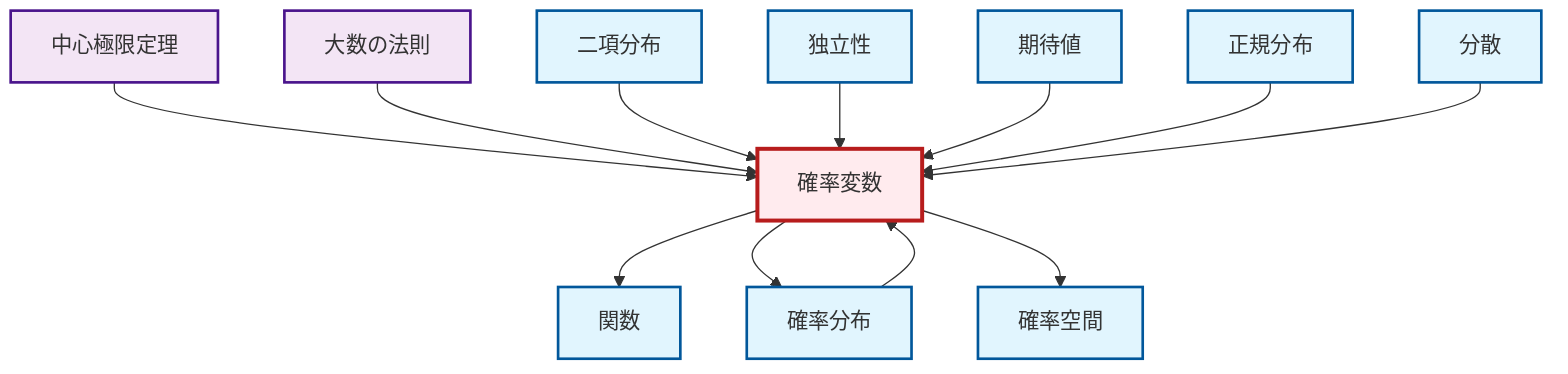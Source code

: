 graph TD
    classDef definition fill:#e1f5fe,stroke:#01579b,stroke-width:2px
    classDef theorem fill:#f3e5f5,stroke:#4a148c,stroke-width:2px
    classDef axiom fill:#fff3e0,stroke:#e65100,stroke-width:2px
    classDef example fill:#e8f5e9,stroke:#1b5e20,stroke-width:2px
    classDef current fill:#ffebee,stroke:#b71c1c,stroke-width:3px
    thm-law-of-large-numbers["大数の法則"]:::theorem
    def-function["関数"]:::definition
    def-expectation["期待値"]:::definition
    def-variance["分散"]:::definition
    def-independence["独立性"]:::definition
    thm-central-limit["中心極限定理"]:::theorem
    def-probability-space["確率空間"]:::definition
    def-probability-distribution["確率分布"]:::definition
    def-binomial-distribution["二項分布"]:::definition
    def-random-variable["確率変数"]:::definition
    def-normal-distribution["正規分布"]:::definition
    def-random-variable --> def-function
    thm-central-limit --> def-random-variable
    thm-law-of-large-numbers --> def-random-variable
    def-binomial-distribution --> def-random-variable
    def-independence --> def-random-variable
    def-expectation --> def-random-variable
    def-normal-distribution --> def-random-variable
    def-probability-distribution --> def-random-variable
    def-variance --> def-random-variable
    def-random-variable --> def-probability-distribution
    def-random-variable --> def-probability-space
    class def-random-variable current